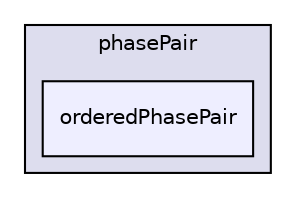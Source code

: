 digraph "applications/solvers/multiphase/icoReactingMultiphaseInterFoam/phasesSystem/phasePair/orderedPhasePair" {
  bgcolor=transparent;
  compound=true
  node [ fontsize="10", fontname="Helvetica"];
  edge [ labelfontsize="10", labelfontname="Helvetica"];
  subgraph clusterdir_0b124febee97d575a858293438ce4708 {
    graph [ bgcolor="#ddddee", pencolor="black", label="phasePair" fontname="Helvetica", fontsize="10", URL="dir_0b124febee97d575a858293438ce4708.html"]
  dir_33169d1a561b43833de2be4ff14a809f [shape=box, label="orderedPhasePair", style="filled", fillcolor="#eeeeff", pencolor="black", URL="dir_33169d1a561b43833de2be4ff14a809f.html"];
  }
}
